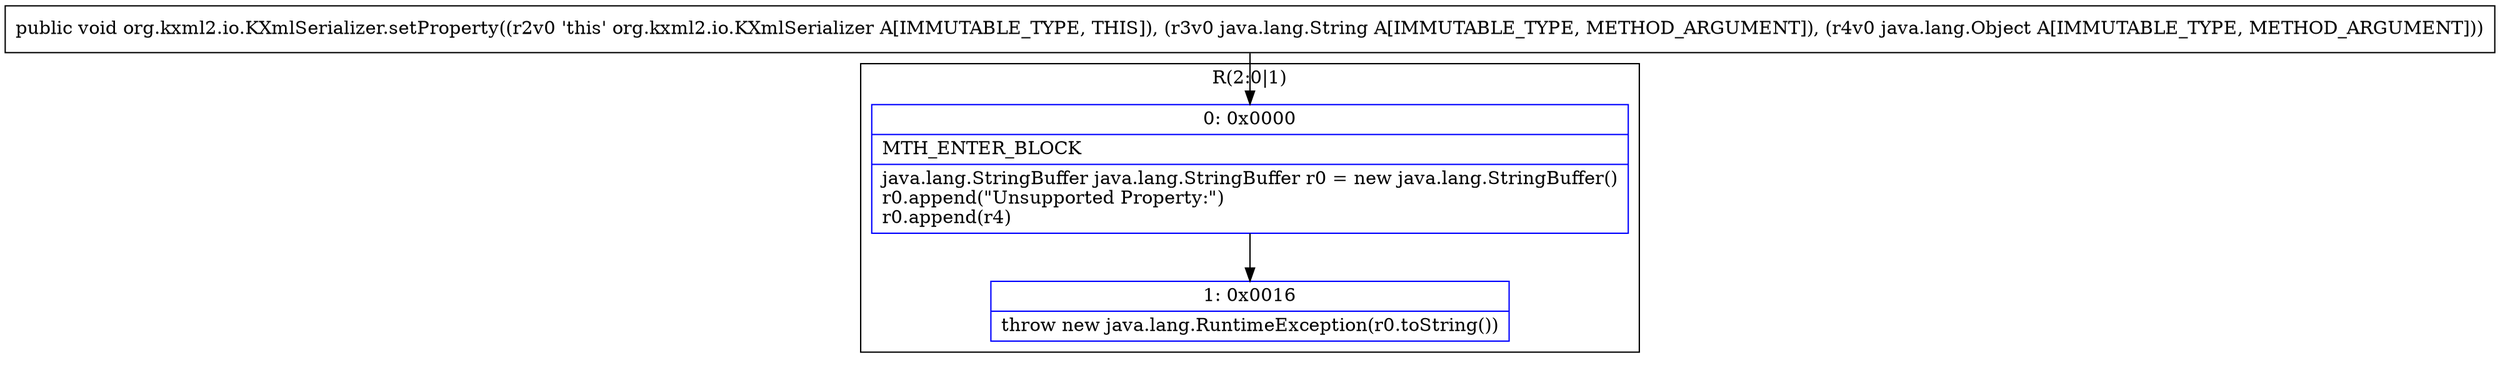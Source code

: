 digraph "CFG fororg.kxml2.io.KXmlSerializer.setProperty(Ljava\/lang\/String;Ljava\/lang\/Object;)V" {
subgraph cluster_Region_573875665 {
label = "R(2:0|1)";
node [shape=record,color=blue];
Node_0 [shape=record,label="{0\:\ 0x0000|MTH_ENTER_BLOCK\l|java.lang.StringBuffer java.lang.StringBuffer r0 = new java.lang.StringBuffer()\lr0.append(\"Unsupported Property:\")\lr0.append(r4)\l}"];
Node_1 [shape=record,label="{1\:\ 0x0016|throw new java.lang.RuntimeException(r0.toString())\l}"];
}
MethodNode[shape=record,label="{public void org.kxml2.io.KXmlSerializer.setProperty((r2v0 'this' org.kxml2.io.KXmlSerializer A[IMMUTABLE_TYPE, THIS]), (r3v0 java.lang.String A[IMMUTABLE_TYPE, METHOD_ARGUMENT]), (r4v0 java.lang.Object A[IMMUTABLE_TYPE, METHOD_ARGUMENT])) }"];
MethodNode -> Node_0;
Node_0 -> Node_1;
}

